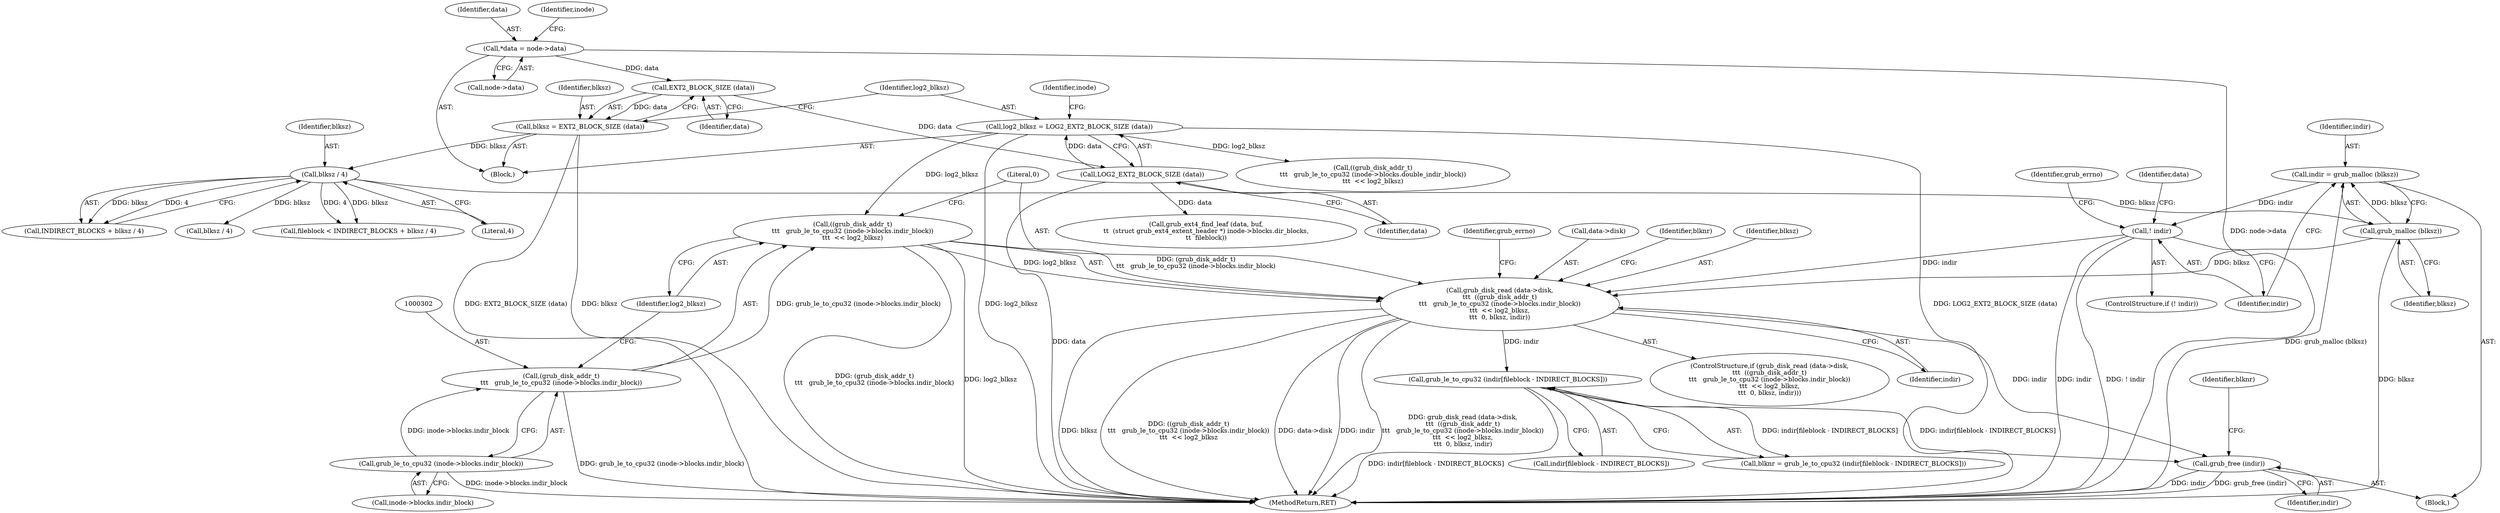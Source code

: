 digraph "1_radare2_796dd28aaa6b9fa76d99c42c4d5ff8b257cc2191_1@API" {
"1000323" [label="(Call,grub_free (indir))"];
"1000296" [label="(Call,grub_disk_read (data->disk,\n\t\t\t  ((grub_disk_addr_t)\n\t\t\t   grub_le_to_cpu32 (inode->blocks.indir_block))\n\t\t\t  << log2_blksz,\n\t\t\t  0, blksz, indir))"];
"1000300" [label="(Call,((grub_disk_addr_t)\n\t\t\t   grub_le_to_cpu32 (inode->blocks.indir_block))\n\t\t\t  << log2_blksz)"];
"1000301" [label="(Call,(grub_disk_addr_t)\n\t\t\t   grub_le_to_cpu32 (inode->blocks.indir_block))"];
"1000303" [label="(Call,grub_le_to_cpu32 (inode->blocks.indir_block))"];
"1000132" [label="(Call,log2_blksz = LOG2_EXT2_BLOCK_SIZE (data))"];
"1000134" [label="(Call,LOG2_EXT2_BLOCK_SIZE (data))"];
"1000129" [label="(Call,EXT2_BLOCK_SIZE (data))"];
"1000109" [label="(Call,*data = node->data)"];
"1000288" [label="(Call,grub_malloc (blksz))"];
"1000281" [label="(Call,blksz / 4)"];
"1000127" [label="(Call,blksz = EXT2_BLOCK_SIZE (data))"];
"1000291" [label="(Call,! indir)"];
"1000286" [label="(Call,indir = grub_malloc (blksz))"];
"1000317" [label="(Call,grub_le_to_cpu32 (indir[fileblock - INDIRECT_BLOCKS]))"];
"1000292" [label="(Identifier,indir)"];
"1000279" [label="(Call,INDIRECT_BLOCKS + blksz / 4)"];
"1000287" [label="(Identifier,indir)"];
"1000316" [label="(Identifier,blknr)"];
"1000427" [label="(Identifier,blknr)"];
"1000128" [label="(Identifier,blksz)"];
"1000315" [label="(Call,blknr = grub_le_to_cpu32 (indir[fileblock - INDIRECT_BLOCKS]))"];
"1000311" [label="(Identifier,blksz)"];
"1000281" [label="(Call,blksz / 4)"];
"1000314" [label="(Identifier,grub_errno)"];
"1000334" [label="(Call,blksz / 4)"];
"1000294" [label="(Identifier,grub_errno)"];
"1000297" [label="(Call,data->disk)"];
"1000291" [label="(Call,! indir)"];
"1000130" [label="(Identifier,data)"];
"1000284" [label="(Block,)"];
"1000301" [label="(Call,(grub_disk_addr_t)\n\t\t\t   grub_le_to_cpu32 (inode->blocks.indir_block))"];
"1000303" [label="(Call,grub_le_to_cpu32 (inode->blocks.indir_block))"];
"1000111" [label="(Call,node->data)"];
"1000295" [label="(ControlStructure,if (grub_disk_read (data->disk,\n\t\t\t  ((grub_disk_addr_t)\n\t\t\t   grub_le_to_cpu32 (inode->blocks.indir_block))\n\t\t\t  << log2_blksz,\n\t\t\t  0, blksz, indir)))"];
"1000109" [label="(Call,*data = node->data)"];
"1000140" [label="(Identifier,inode)"];
"1000323" [label="(Call,grub_free (indir))"];
"1000277" [label="(Call,fileblock < INDIRECT_BLOCKS + blksz / 4)"];
"1000110" [label="(Identifier,data)"];
"1000286" [label="(Call,indir = grub_malloc (blksz))"];
"1000290" [label="(ControlStructure,if (! indir))"];
"1000309" [label="(Identifier,log2_blksz)"];
"1000135" [label="(Identifier,data)"];
"1000289" [label="(Identifier,blksz)"];
"1000298" [label="(Identifier,data)"];
"1000312" [label="(Identifier,indir)"];
"1000376" [label="(Call,((grub_disk_addr_t)\n\t\t\t   grub_le_to_cpu32 (inode->blocks.double_indir_block))\n\t\t\t  << log2_blksz)"];
"1000129" [label="(Call,EXT2_BLOCK_SIZE (data))"];
"1000300" [label="(Call,((grub_disk_addr_t)\n\t\t\t   grub_le_to_cpu32 (inode->blocks.indir_block))\n\t\t\t  << log2_blksz)"];
"1000133" [label="(Identifier,log2_blksz)"];
"1000107" [label="(Block,)"];
"1000127" [label="(Call,blksz = EXT2_BLOCK_SIZE (data))"];
"1000304" [label="(Call,inode->blocks.indir_block)"];
"1000428" [label="(MethodReturn,RET)"];
"1000282" [label="(Identifier,blksz)"];
"1000116" [label="(Identifier,inode)"];
"1000283" [label="(Literal,4)"];
"1000288" [label="(Call,grub_malloc (blksz))"];
"1000134" [label="(Call,LOG2_EXT2_BLOCK_SIZE (data))"];
"1000132" [label="(Call,log2_blksz = LOG2_EXT2_BLOCK_SIZE (data))"];
"1000317" [label="(Call,grub_le_to_cpu32 (indir[fileblock - INDIRECT_BLOCKS]))"];
"1000150" [label="(Call,grub_ext4_find_leaf (data, buf,\n\t\t  (struct grub_ext4_extent_header *) inode->blocks.dir_blocks,\n\t\t  fileblock))"];
"1000310" [label="(Literal,0)"];
"1000324" [label="(Identifier,indir)"];
"1000318" [label="(Call,indir[fileblock - INDIRECT_BLOCKS])"];
"1000296" [label="(Call,grub_disk_read (data->disk,\n\t\t\t  ((grub_disk_addr_t)\n\t\t\t   grub_le_to_cpu32 (inode->blocks.indir_block))\n\t\t\t  << log2_blksz,\n\t\t\t  0, blksz, indir))"];
"1000323" -> "1000284"  [label="AST: "];
"1000323" -> "1000324"  [label="CFG: "];
"1000324" -> "1000323"  [label="AST: "];
"1000427" -> "1000323"  [label="CFG: "];
"1000323" -> "1000428"  [label="DDG: indir"];
"1000323" -> "1000428"  [label="DDG: grub_free (indir)"];
"1000296" -> "1000323"  [label="DDG: indir"];
"1000317" -> "1000323"  [label="DDG: indir[fileblock - INDIRECT_BLOCKS]"];
"1000296" -> "1000295"  [label="AST: "];
"1000296" -> "1000312"  [label="CFG: "];
"1000297" -> "1000296"  [label="AST: "];
"1000300" -> "1000296"  [label="AST: "];
"1000310" -> "1000296"  [label="AST: "];
"1000311" -> "1000296"  [label="AST: "];
"1000312" -> "1000296"  [label="AST: "];
"1000314" -> "1000296"  [label="CFG: "];
"1000316" -> "1000296"  [label="CFG: "];
"1000296" -> "1000428"  [label="DDG: indir"];
"1000296" -> "1000428"  [label="DDG: grub_disk_read (data->disk,\n\t\t\t  ((grub_disk_addr_t)\n\t\t\t   grub_le_to_cpu32 (inode->blocks.indir_block))\n\t\t\t  << log2_blksz,\n\t\t\t  0, blksz, indir)"];
"1000296" -> "1000428"  [label="DDG: blksz"];
"1000296" -> "1000428"  [label="DDG: ((grub_disk_addr_t)\n\t\t\t   grub_le_to_cpu32 (inode->blocks.indir_block))\n\t\t\t  << log2_blksz"];
"1000296" -> "1000428"  [label="DDG: data->disk"];
"1000300" -> "1000296"  [label="DDG: (grub_disk_addr_t)\n\t\t\t   grub_le_to_cpu32 (inode->blocks.indir_block)"];
"1000300" -> "1000296"  [label="DDG: log2_blksz"];
"1000288" -> "1000296"  [label="DDG: blksz"];
"1000291" -> "1000296"  [label="DDG: indir"];
"1000296" -> "1000317"  [label="DDG: indir"];
"1000300" -> "1000309"  [label="CFG: "];
"1000301" -> "1000300"  [label="AST: "];
"1000309" -> "1000300"  [label="AST: "];
"1000310" -> "1000300"  [label="CFG: "];
"1000300" -> "1000428"  [label="DDG: log2_blksz"];
"1000300" -> "1000428"  [label="DDG: (grub_disk_addr_t)\n\t\t\t   grub_le_to_cpu32 (inode->blocks.indir_block)"];
"1000301" -> "1000300"  [label="DDG: grub_le_to_cpu32 (inode->blocks.indir_block)"];
"1000132" -> "1000300"  [label="DDG: log2_blksz"];
"1000301" -> "1000303"  [label="CFG: "];
"1000302" -> "1000301"  [label="AST: "];
"1000303" -> "1000301"  [label="AST: "];
"1000309" -> "1000301"  [label="CFG: "];
"1000301" -> "1000428"  [label="DDG: grub_le_to_cpu32 (inode->blocks.indir_block)"];
"1000303" -> "1000301"  [label="DDG: inode->blocks.indir_block"];
"1000303" -> "1000304"  [label="CFG: "];
"1000304" -> "1000303"  [label="AST: "];
"1000303" -> "1000428"  [label="DDG: inode->blocks.indir_block"];
"1000132" -> "1000107"  [label="AST: "];
"1000132" -> "1000134"  [label="CFG: "];
"1000133" -> "1000132"  [label="AST: "];
"1000134" -> "1000132"  [label="AST: "];
"1000140" -> "1000132"  [label="CFG: "];
"1000132" -> "1000428"  [label="DDG: LOG2_EXT2_BLOCK_SIZE (data)"];
"1000132" -> "1000428"  [label="DDG: log2_blksz"];
"1000134" -> "1000132"  [label="DDG: data"];
"1000132" -> "1000376"  [label="DDG: log2_blksz"];
"1000134" -> "1000135"  [label="CFG: "];
"1000135" -> "1000134"  [label="AST: "];
"1000134" -> "1000428"  [label="DDG: data"];
"1000129" -> "1000134"  [label="DDG: data"];
"1000134" -> "1000150"  [label="DDG: data"];
"1000129" -> "1000127"  [label="AST: "];
"1000129" -> "1000130"  [label="CFG: "];
"1000130" -> "1000129"  [label="AST: "];
"1000127" -> "1000129"  [label="CFG: "];
"1000129" -> "1000127"  [label="DDG: data"];
"1000109" -> "1000129"  [label="DDG: data"];
"1000109" -> "1000107"  [label="AST: "];
"1000109" -> "1000111"  [label="CFG: "];
"1000110" -> "1000109"  [label="AST: "];
"1000111" -> "1000109"  [label="AST: "];
"1000116" -> "1000109"  [label="CFG: "];
"1000109" -> "1000428"  [label="DDG: node->data"];
"1000288" -> "1000286"  [label="AST: "];
"1000288" -> "1000289"  [label="CFG: "];
"1000289" -> "1000288"  [label="AST: "];
"1000286" -> "1000288"  [label="CFG: "];
"1000288" -> "1000428"  [label="DDG: blksz"];
"1000288" -> "1000286"  [label="DDG: blksz"];
"1000281" -> "1000288"  [label="DDG: blksz"];
"1000281" -> "1000279"  [label="AST: "];
"1000281" -> "1000283"  [label="CFG: "];
"1000282" -> "1000281"  [label="AST: "];
"1000283" -> "1000281"  [label="AST: "];
"1000279" -> "1000281"  [label="CFG: "];
"1000281" -> "1000277"  [label="DDG: blksz"];
"1000281" -> "1000277"  [label="DDG: 4"];
"1000281" -> "1000279"  [label="DDG: blksz"];
"1000281" -> "1000279"  [label="DDG: 4"];
"1000127" -> "1000281"  [label="DDG: blksz"];
"1000281" -> "1000334"  [label="DDG: blksz"];
"1000127" -> "1000107"  [label="AST: "];
"1000128" -> "1000127"  [label="AST: "];
"1000133" -> "1000127"  [label="CFG: "];
"1000127" -> "1000428"  [label="DDG: EXT2_BLOCK_SIZE (data)"];
"1000127" -> "1000428"  [label="DDG: blksz"];
"1000291" -> "1000290"  [label="AST: "];
"1000291" -> "1000292"  [label="CFG: "];
"1000292" -> "1000291"  [label="AST: "];
"1000294" -> "1000291"  [label="CFG: "];
"1000298" -> "1000291"  [label="CFG: "];
"1000291" -> "1000428"  [label="DDG: ! indir"];
"1000291" -> "1000428"  [label="DDG: indir"];
"1000286" -> "1000291"  [label="DDG: indir"];
"1000286" -> "1000284"  [label="AST: "];
"1000287" -> "1000286"  [label="AST: "];
"1000292" -> "1000286"  [label="CFG: "];
"1000286" -> "1000428"  [label="DDG: grub_malloc (blksz)"];
"1000317" -> "1000315"  [label="AST: "];
"1000317" -> "1000318"  [label="CFG: "];
"1000318" -> "1000317"  [label="AST: "];
"1000315" -> "1000317"  [label="CFG: "];
"1000317" -> "1000428"  [label="DDG: indir[fileblock - INDIRECT_BLOCKS]"];
"1000317" -> "1000315"  [label="DDG: indir[fileblock - INDIRECT_BLOCKS]"];
}
